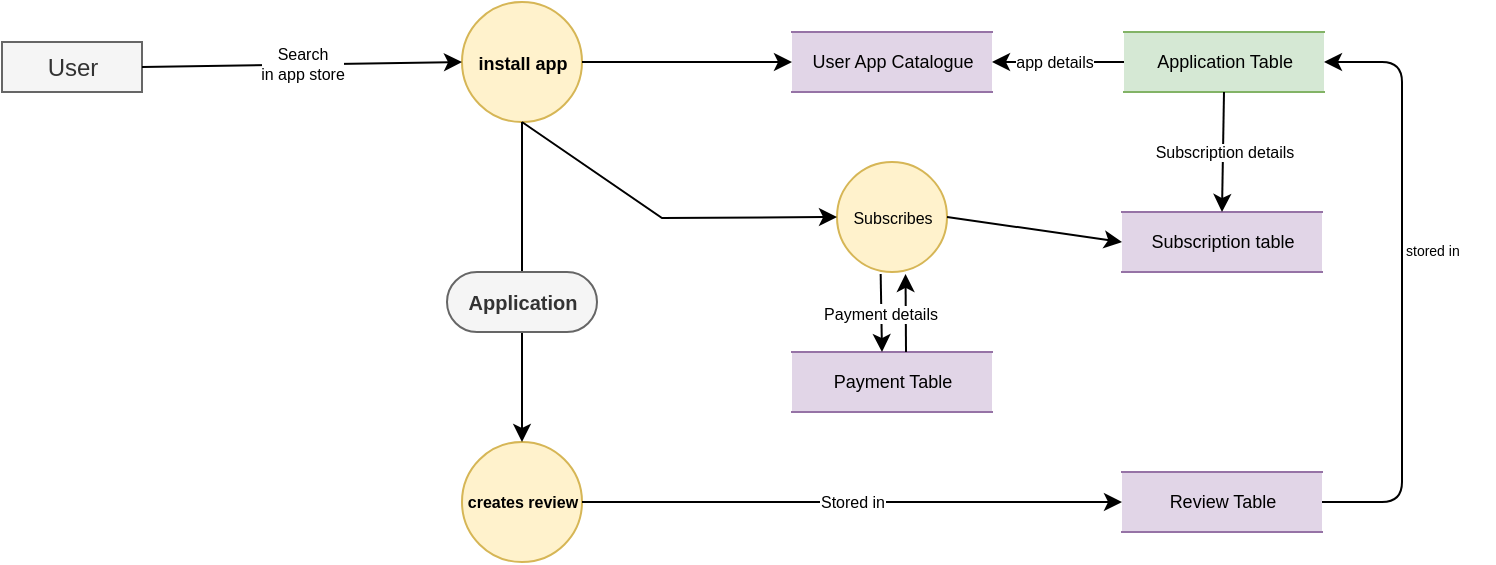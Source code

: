 <mxfile version="20.8.20" type="github">
  <diagram name="Page-1" id="s69DwZbRv_0iMl6Fdg_1">
    <mxGraphModel dx="807" dy="523" grid="1" gridSize="10" guides="1" tooltips="1" connect="1" arrows="1" fold="1" page="1" pageScale="1" pageWidth="827" pageHeight="1169" math="0" shadow="0">
      <root>
        <mxCell id="0" />
        <mxCell id="1" parent="0" />
        <mxCell id="LxmXxYNL-BxHpGxe1tcV-6" value="User" style="html=1;dashed=0;whitespace=wrap;fontSize=12;fillColor=#f5f5f5;fontColor=#333333;strokeColor=#666666;" vertex="1" parent="1">
          <mxGeometry x="90" y="435" width="70" height="25" as="geometry" />
        </mxCell>
        <mxCell id="LxmXxYNL-BxHpGxe1tcV-11" value="Review Table" style="html=1;dashed=0;whitespace=wrap;shape=partialRectangle;right=0;left=0;fontSize=9;fillColor=#e1d5e7;strokeColor=#9673a6;" vertex="1" parent="1">
          <mxGeometry x="650" y="650" width="100" height="30" as="geometry" />
        </mxCell>
        <mxCell id="LxmXxYNL-BxHpGxe1tcV-16" value="&lt;font style=&quot;font-size: 8px;&quot;&gt;creates review&lt;br style=&quot;font-size: 8px;&quot;&gt;&lt;/font&gt;" style="shape=ellipse;html=1;dashed=0;whitespace=wrap;aspect=fixed;perimeter=ellipsePerimeter;fontSize=8;fillColor=#fff2cc;strokeColor=#d6b656;fontStyle=1" vertex="1" parent="1">
          <mxGeometry x="320" y="635" width="60" height="60" as="geometry" />
        </mxCell>
        <mxCell id="LxmXxYNL-BxHpGxe1tcV-20" value="&lt;font style=&quot;font-size: 9px;&quot;&gt;&lt;br&gt;install app&lt;br&gt;&lt;br&gt;&lt;/font&gt;" style="shape=ellipse;html=1;dashed=0;whitespace=wrap;aspect=fixed;perimeter=ellipsePerimeter;fontSize=12;fillColor=#fff2cc;strokeColor=#d6b656;fontStyle=1" vertex="1" parent="1">
          <mxGeometry x="320" y="415" width="60" height="60" as="geometry" />
        </mxCell>
        <mxCell id="LxmXxYNL-BxHpGxe1tcV-21" value="Application Table" style="html=1;dashed=0;whitespace=wrap;shape=partialRectangle;right=0;left=0;fontSize=9;fillColor=#d5e8d4;strokeColor=#82b366;" vertex="1" parent="1">
          <mxGeometry x="651" y="430" width="100" height="30" as="geometry" />
        </mxCell>
        <mxCell id="LxmXxYNL-BxHpGxe1tcV-22" value="User App Catalogue" style="html=1;dashed=0;whitespace=wrap;shape=partialRectangle;right=0;left=0;fontSize=9;fillColor=#e1d5e7;strokeColor=#9673a6;" vertex="1" parent="1">
          <mxGeometry x="485" y="430" width="100" height="30" as="geometry" />
        </mxCell>
        <mxCell id="LxmXxYNL-BxHpGxe1tcV-23" value="Subscription table" style="html=1;dashed=0;whitespace=wrap;shape=partialRectangle;right=0;left=0;fontSize=9;fillColor=#e1d5e7;strokeColor=#9673a6;" vertex="1" parent="1">
          <mxGeometry x="650" y="520" width="100" height="30" as="geometry" />
        </mxCell>
        <mxCell id="LxmXxYNL-BxHpGxe1tcV-24" value="Payment Table" style="html=1;dashed=0;whitespace=wrap;shape=partialRectangle;right=0;left=0;fontSize=9;fillColor=#e1d5e7;strokeColor=#9673a6;" vertex="1" parent="1">
          <mxGeometry x="485" y="590" width="100" height="30" as="geometry" />
        </mxCell>
        <mxCell id="LxmXxYNL-BxHpGxe1tcV-25" value="&lt;font style=&quot;font-size: 8px;&quot;&gt;Subscribes&lt;br style=&quot;font-size: 8px;&quot;&gt;&lt;/font&gt;" style="shape=ellipse;html=1;dashed=0;whitespace=wrap;aspect=fixed;perimeter=ellipsePerimeter;fontSize=8;fillColor=#fff2cc;strokeColor=#d6b656;" vertex="1" parent="1">
          <mxGeometry x="507.5" y="495" width="55" height="55" as="geometry" />
        </mxCell>
        <mxCell id="LxmXxYNL-BxHpGxe1tcV-27" value="" style="endArrow=classic;html=1;rounded=0;fontSize=8;exitX=1;exitY=0.5;exitDx=0;exitDy=0;entryX=0;entryY=0.5;entryDx=0;entryDy=0;" edge="1" parent="1" source="LxmXxYNL-BxHpGxe1tcV-20" target="LxmXxYNL-BxHpGxe1tcV-22">
          <mxGeometry width="50" height="50" relative="1" as="geometry">
            <mxPoint x="400" y="530" as="sourcePoint" />
            <mxPoint x="480" y="450" as="targetPoint" />
          </mxGeometry>
        </mxCell>
        <mxCell id="LxmXxYNL-BxHpGxe1tcV-29" value="" style="endArrow=classic;html=1;fontSize=8;entryX=0;entryY=0.5;entryDx=0;entryDy=0;exitX=0.5;exitY=1;exitDx=0;exitDy=0;rounded=0;" edge="1" parent="1" source="LxmXxYNL-BxHpGxe1tcV-20" target="LxmXxYNL-BxHpGxe1tcV-25">
          <mxGeometry width="50" height="50" relative="1" as="geometry">
            <mxPoint x="170" y="460" as="sourcePoint" />
            <mxPoint x="330" y="460" as="targetPoint" />
            <Array as="points">
              <mxPoint x="420" y="523" />
            </Array>
          </mxGeometry>
        </mxCell>
        <mxCell id="LxmXxYNL-BxHpGxe1tcV-33" value="" style="endArrow=classic;rounded=1;fontSize=8;exitX=1;exitY=0.5;exitDx=0;exitDy=0;entryX=1;entryY=0.5;entryDx=0;entryDy=0;html=1;" edge="1" parent="1" source="LxmXxYNL-BxHpGxe1tcV-11" target="LxmXxYNL-BxHpGxe1tcV-21">
          <mxGeometry width="50" height="50" relative="1" as="geometry">
            <mxPoint x="750" y="660" as="sourcePoint" />
            <mxPoint x="800" y="610" as="targetPoint" />
            <Array as="points">
              <mxPoint x="790" y="665" />
              <mxPoint x="790" y="590" />
              <mxPoint x="790" y="445" />
            </Array>
          </mxGeometry>
        </mxCell>
        <mxCell id="LxmXxYNL-BxHpGxe1tcV-34" value="" style="endArrow=classic;html=1;rounded=0;fontSize=8;exitX=1;exitY=0.5;exitDx=0;exitDy=0;entryX=0;entryY=0.5;entryDx=0;entryDy=0;" edge="1" parent="1" source="LxmXxYNL-BxHpGxe1tcV-25" target="LxmXxYNL-BxHpGxe1tcV-23">
          <mxGeometry width="50" height="50" relative="1" as="geometry">
            <mxPoint x="630" y="560" as="sourcePoint" />
            <mxPoint x="680" y="510" as="targetPoint" />
          </mxGeometry>
        </mxCell>
        <mxCell id="LxmXxYNL-BxHpGxe1tcV-40" value="Search&lt;br&gt;in app store" style="endArrow=classic;html=1;fontSize=8;curved=1;exitX=1;exitY=0.5;exitDx=0;exitDy=0;entryX=0;entryY=0.5;entryDx=0;entryDy=0;" edge="1" parent="1" source="LxmXxYNL-BxHpGxe1tcV-6" target="LxmXxYNL-BxHpGxe1tcV-20">
          <mxGeometry relative="1" as="geometry">
            <mxPoint x="140" y="604.6" as="sourcePoint" />
            <mxPoint x="240" y="604.6" as="targetPoint" />
          </mxGeometry>
        </mxCell>
        <mxCell id="LxmXxYNL-BxHpGxe1tcV-50" value="" style="endArrow=classic;html=1;fontSize=8;curved=1;exitX=0;exitY=0.5;exitDx=0;exitDy=0;entryX=1;entryY=0.5;entryDx=0;entryDy=0;" edge="1" parent="1" source="LxmXxYNL-BxHpGxe1tcV-21" target="LxmXxYNL-BxHpGxe1tcV-22">
          <mxGeometry relative="1" as="geometry">
            <mxPoint x="600" y="380" as="sourcePoint" />
            <mxPoint x="700" y="380" as="targetPoint" />
          </mxGeometry>
        </mxCell>
        <mxCell id="LxmXxYNL-BxHpGxe1tcV-51" value="app details" style="edgeLabel;resizable=0;html=1;align=center;verticalAlign=middle;fontSize=8;fillColor=#FFFFFF;" connectable="0" vertex="1" parent="LxmXxYNL-BxHpGxe1tcV-50">
          <mxGeometry relative="1" as="geometry">
            <mxPoint x="-2" as="offset" />
          </mxGeometry>
        </mxCell>
        <mxCell id="LxmXxYNL-BxHpGxe1tcV-52" value="" style="endArrow=classic;html=1;fontSize=8;curved=1;exitX=0.5;exitY=1;exitDx=0;exitDy=0;entryX=0.5;entryY=0;entryDx=0;entryDy=0;" edge="1" parent="1" source="LxmXxYNL-BxHpGxe1tcV-21" target="LxmXxYNL-BxHpGxe1tcV-23">
          <mxGeometry relative="1" as="geometry">
            <mxPoint x="590" y="500" as="sourcePoint" />
            <mxPoint x="690" y="500" as="targetPoint" />
          </mxGeometry>
        </mxCell>
        <mxCell id="LxmXxYNL-BxHpGxe1tcV-53" value="Subscription details" style="edgeLabel;resizable=0;html=1;align=center;verticalAlign=middle;fontSize=8;fillColor=#FFFFFF;" connectable="0" vertex="1" parent="LxmXxYNL-BxHpGxe1tcV-52">
          <mxGeometry relative="1" as="geometry" />
        </mxCell>
        <mxCell id="LxmXxYNL-BxHpGxe1tcV-56" value="" style="endArrow=classic;html=1;rounded=0;fontSize=8;entryX=0.623;entryY=1.018;entryDx=0;entryDy=0;entryPerimeter=0;" edge="1" parent="1" target="LxmXxYNL-BxHpGxe1tcV-25">
          <mxGeometry width="50" height="50" relative="1" as="geometry">
            <mxPoint x="542" y="590" as="sourcePoint" />
            <mxPoint x="550" y="550" as="targetPoint" />
          </mxGeometry>
        </mxCell>
        <mxCell id="LxmXxYNL-BxHpGxe1tcV-54" value="df" style="endArrow=classic;html=1;fontSize=8;exitX=0.397;exitY=1.018;exitDx=0;exitDy=0;entryX=0.45;entryY=0;entryDx=0;entryDy=0;entryPerimeter=0;rounded=0;exitPerimeter=0;" edge="1" parent="1" source="LxmXxYNL-BxHpGxe1tcV-25" target="LxmXxYNL-BxHpGxe1tcV-24">
          <mxGeometry relative="1" as="geometry">
            <mxPoint x="600" y="520" as="sourcePoint" />
            <mxPoint x="700" y="520" as="targetPoint" />
          </mxGeometry>
        </mxCell>
        <mxCell id="LxmXxYNL-BxHpGxe1tcV-55" value="Payment details" style="edgeLabel;resizable=0;html=1;align=center;verticalAlign=middle;fontSize=8;fillColor=#FFFFFF;" connectable="0" vertex="1" parent="LxmXxYNL-BxHpGxe1tcV-54">
          <mxGeometry relative="1" as="geometry">
            <mxPoint x="-1" as="offset" />
          </mxGeometry>
        </mxCell>
        <mxCell id="LxmXxYNL-BxHpGxe1tcV-57" value="" style="endArrow=classic;html=1;rounded=0;fontSize=8;exitX=0.5;exitY=1;exitDx=0;exitDy=0;entryX=0.5;entryY=0;entryDx=0;entryDy=0;" edge="1" parent="1" source="LxmXxYNL-BxHpGxe1tcV-20" target="LxmXxYNL-BxHpGxe1tcV-16">
          <mxGeometry relative="1" as="geometry">
            <mxPoint x="390" y="500" as="sourcePoint" />
            <mxPoint x="490" y="500" as="targetPoint" />
          </mxGeometry>
        </mxCell>
        <mxCell id="LxmXxYNL-BxHpGxe1tcV-59" value="" style="endArrow=classic;html=1;rounded=0;fontSize=8;exitX=1;exitY=0.5;exitDx=0;exitDy=0;entryX=0;entryY=0.5;entryDx=0;entryDy=0;" edge="1" parent="1" source="LxmXxYNL-BxHpGxe1tcV-16" target="LxmXxYNL-BxHpGxe1tcV-11">
          <mxGeometry relative="1" as="geometry">
            <mxPoint x="390" y="490" as="sourcePoint" />
            <mxPoint x="490" y="490" as="targetPoint" />
          </mxGeometry>
        </mxCell>
        <mxCell id="LxmXxYNL-BxHpGxe1tcV-60" value="Stored in" style="edgeLabel;resizable=0;html=1;align=center;verticalAlign=middle;fontSize=8;fillColor=#FFFFFF;" connectable="0" vertex="1" parent="LxmXxYNL-BxHpGxe1tcV-59">
          <mxGeometry relative="1" as="geometry" />
        </mxCell>
        <mxCell id="LxmXxYNL-BxHpGxe1tcV-61" value="stored in&amp;nbsp;" style="text;strokeColor=none;fillColor=none;align=left;verticalAlign=middle;spacingLeft=4;spacingRight=4;overflow=hidden;points=[[0,0.5],[1,0.5]];portConstraint=eastwest;rotatable=0;whiteSpace=wrap;html=1;fontSize=7;" vertex="1" parent="1">
          <mxGeometry x="786" y="530" width="50" height="20" as="geometry" />
        </mxCell>
        <mxCell id="LxmXxYNL-BxHpGxe1tcV-62" value="Application" style="html=1;dashed=0;whitespace=wrap;shape=mxgraph.dfd.start;fillColor=#f5f5f5;fontColor=#333333;strokeColor=#666666;fontStyle=1;fontSize=10;" vertex="1" parent="1">
          <mxGeometry x="312.5" y="550" width="75" height="30" as="geometry" />
        </mxCell>
      </root>
    </mxGraphModel>
  </diagram>
</mxfile>
